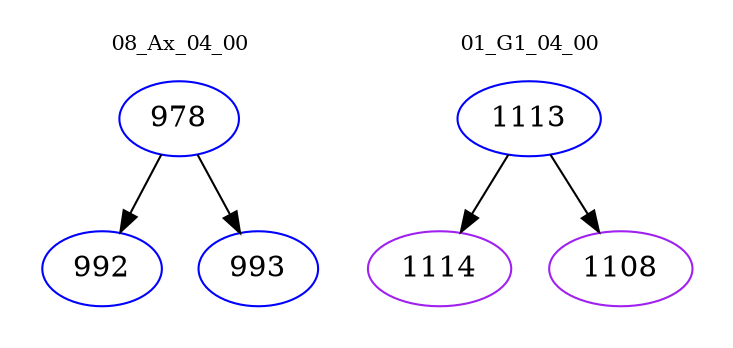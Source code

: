 digraph{
subgraph cluster_0 {
color = white
label = "08_Ax_04_00";
fontsize=10;
T0_978 [label="978", color="blue"]
T0_978 -> T0_992 [color="black"]
T0_992 [label="992", color="blue"]
T0_978 -> T0_993 [color="black"]
T0_993 [label="993", color="blue"]
}
subgraph cluster_1 {
color = white
label = "01_G1_04_00";
fontsize=10;
T1_1113 [label="1113", color="blue"]
T1_1113 -> T1_1114 [color="black"]
T1_1114 [label="1114", color="purple"]
T1_1113 -> T1_1108 [color="black"]
T1_1108 [label="1108", color="purple"]
}
}
